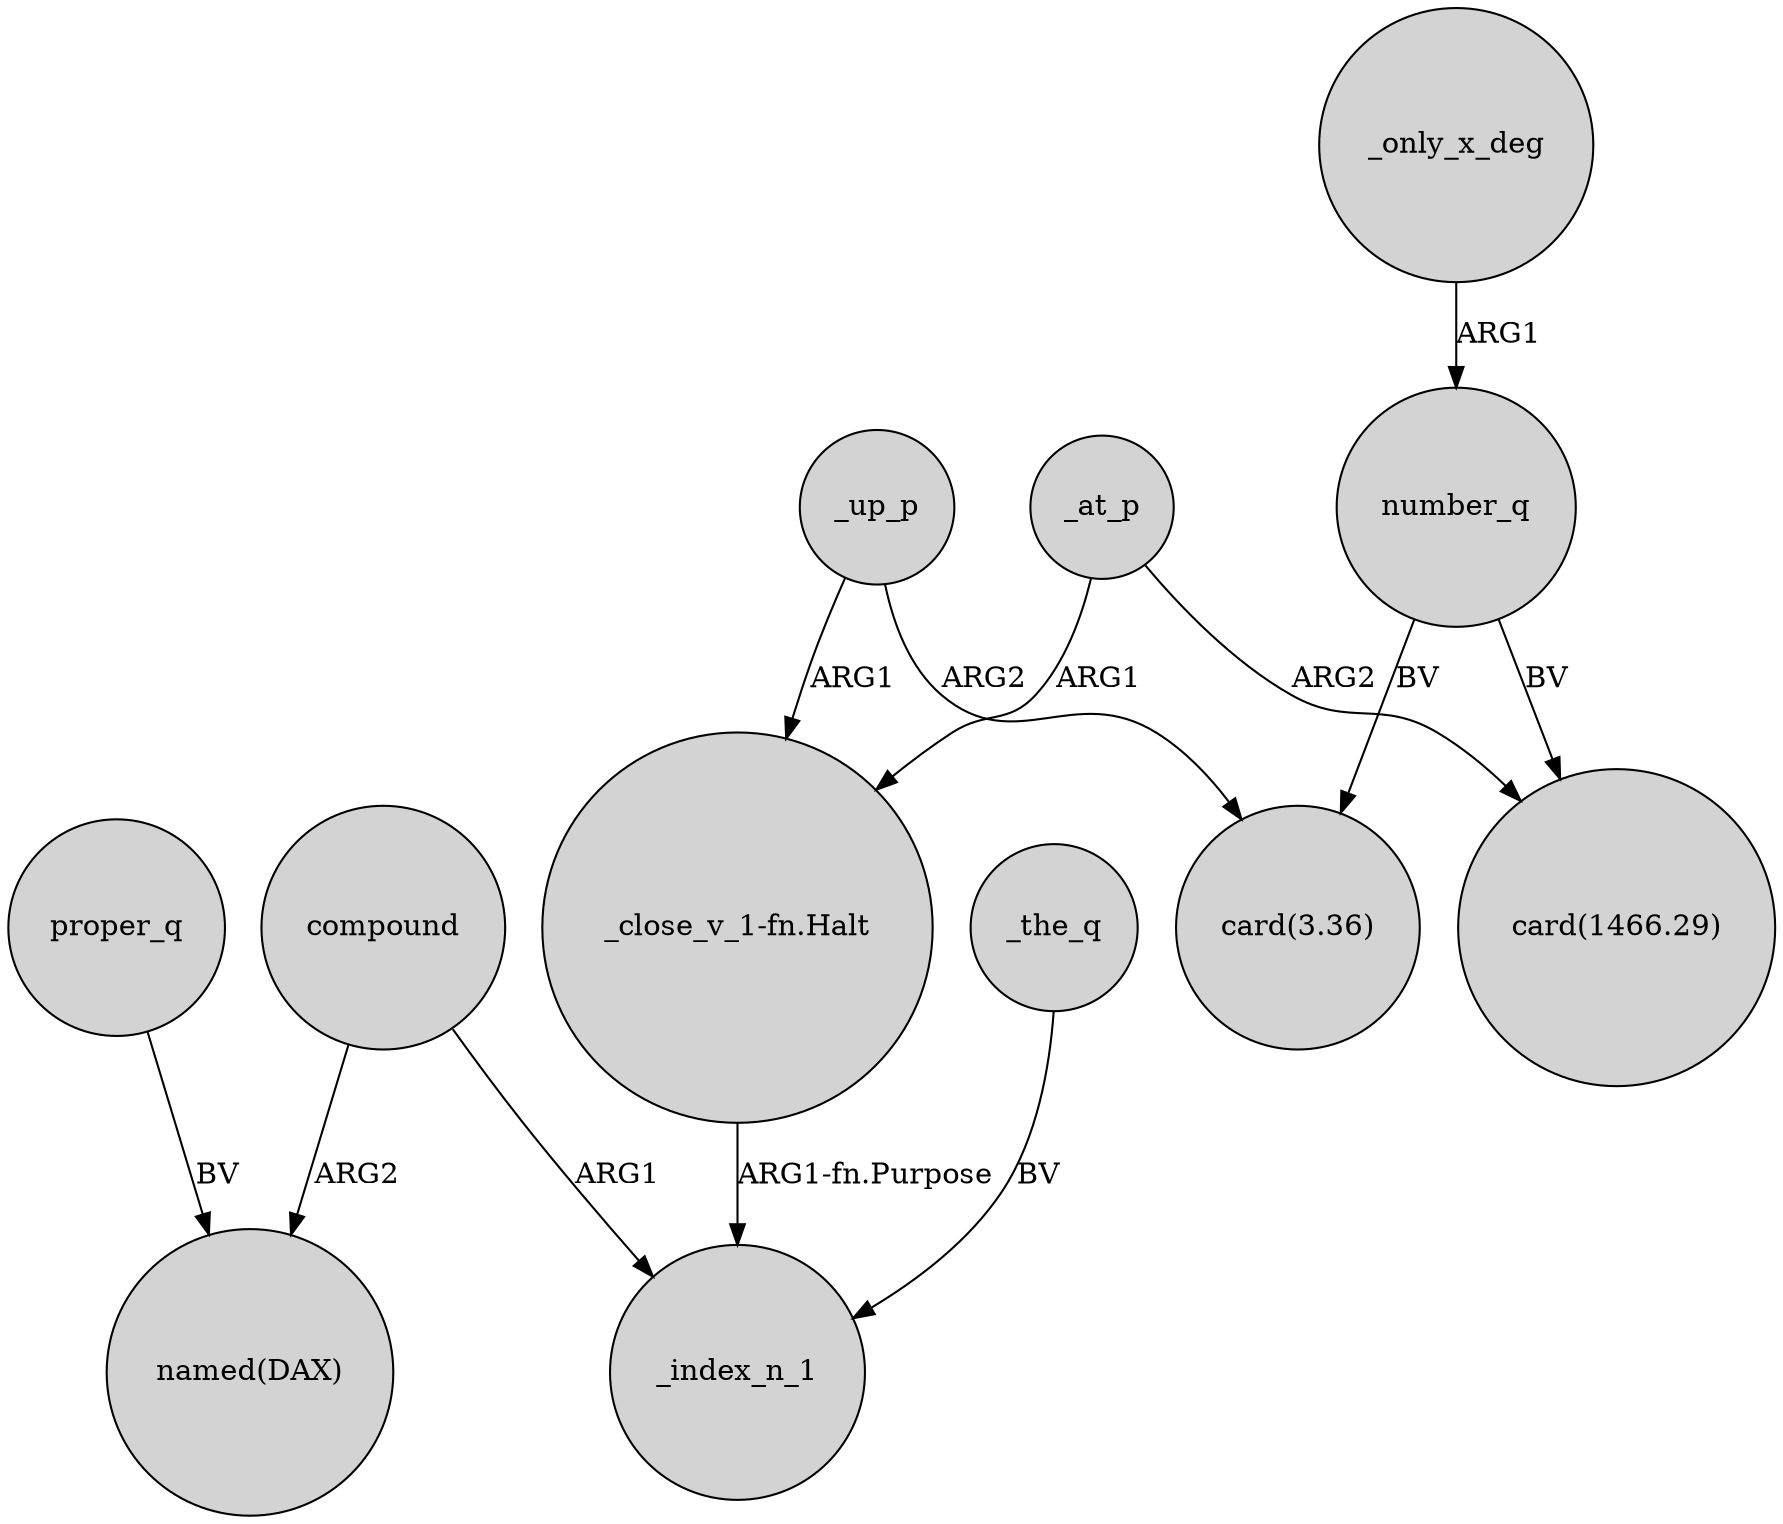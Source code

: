 digraph {
	node [shape=circle style=filled]
	proper_q -> "named(DAX)" [label=BV]
	number_q -> "card(1466.29)" [label=BV]
	_the_q -> _index_n_1 [label=BV]
	_at_p -> "_close_v_1-fn.Halt" [label=ARG1]
	_only_x_deg -> number_q [label=ARG1]
	"_close_v_1-fn.Halt" -> _index_n_1 [label="ARG1-fn.Purpose"]
	compound -> _index_n_1 [label=ARG1]
	_at_p -> "card(1466.29)" [label=ARG2]
	number_q -> "card(3.36)" [label=BV]
	_up_p -> "card(3.36)" [label=ARG2]
	_up_p -> "_close_v_1-fn.Halt" [label=ARG1]
	compound -> "named(DAX)" [label=ARG2]
}
